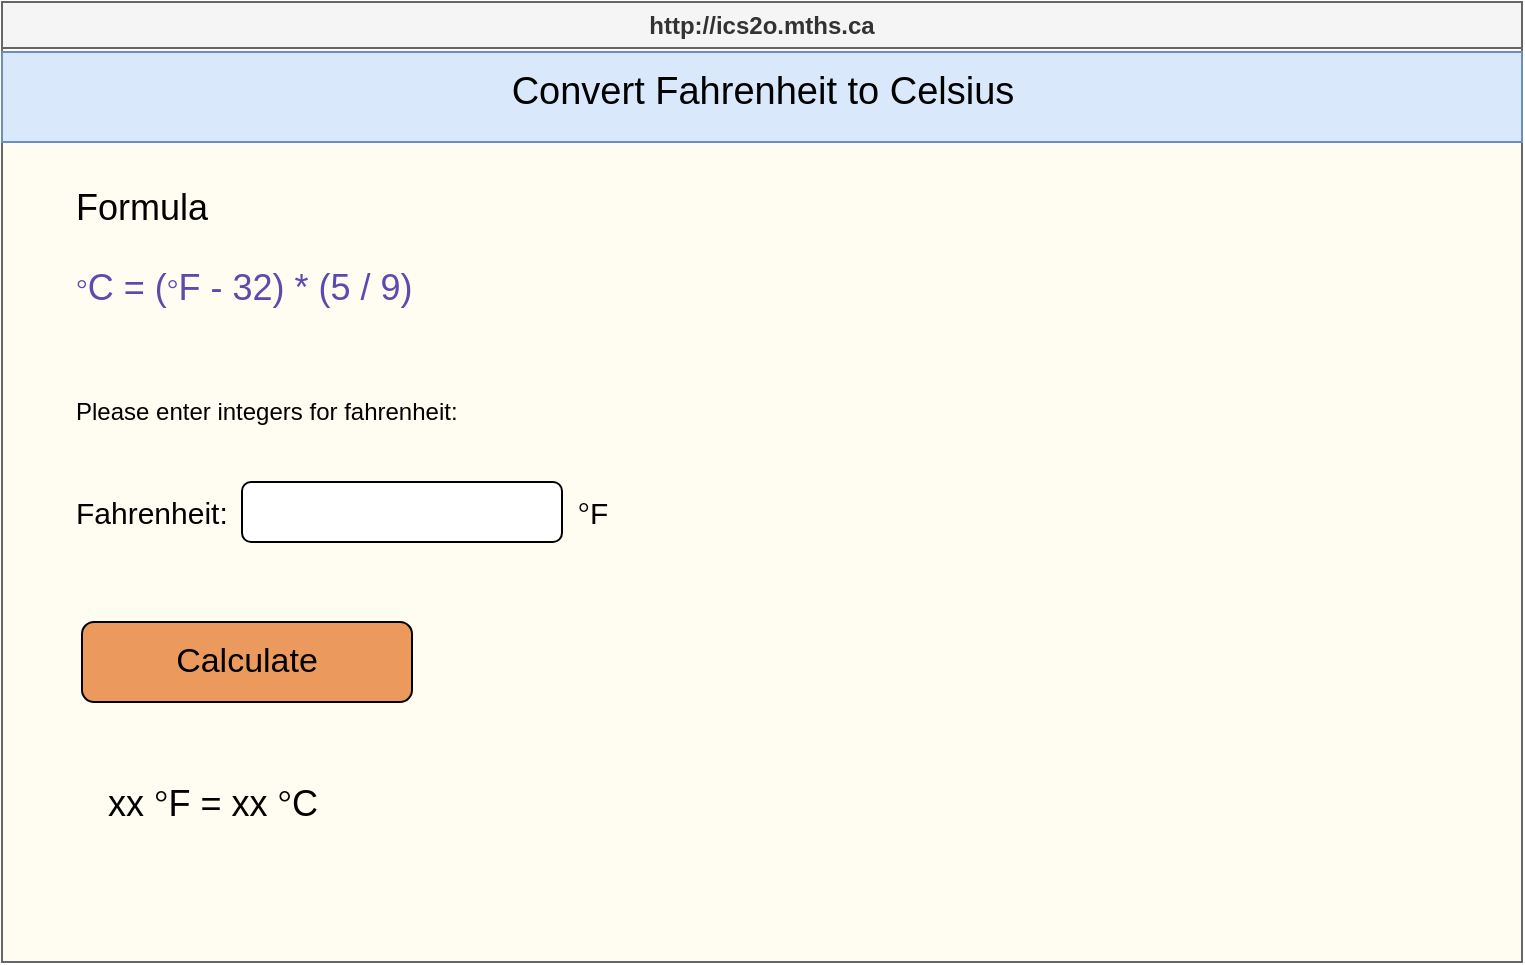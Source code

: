 <mxfile>
    <diagram id="HIP3nbAZw_EuaXWnEj3U" name="Page-1">
        <mxGraphModel dx="1002" dy="525" grid="1" gridSize="10" guides="1" tooltips="1" connect="1" arrows="1" fold="1" page="1" pageScale="1" pageWidth="850" pageHeight="1100" math="0" shadow="0">
            <root>
                <mxCell id="0"/>
                <mxCell id="1" parent="0"/>
                <mxCell id="7" value="http://ics2o.mths.ca" style="swimlane;whiteSpace=wrap;html=1;verticalAlign=middle;fillColor=#f5f5f5;strokeColor=#666666;swimlaneFillColor=#FFFDF2;fontColor=#333333;" parent="1" vertex="1">
                    <mxGeometry x="40" y="40" width="760" height="480" as="geometry"/>
                </mxCell>
                <mxCell id="22" value="" style="rounded=0;whiteSpace=wrap;html=1;fillColor=#dae8fc;strokeColor=#6c8ebf;" vertex="1" parent="7">
                    <mxGeometry y="25" width="760" height="45" as="geometry"/>
                </mxCell>
                <mxCell id="8" value="&lt;font style=&quot;font-size: 19px;&quot;&gt;Convert Fahrenheit to Celsius&lt;/font&gt;" style="text;html=1;align=center;verticalAlign=middle;resizable=0;points=[];autosize=1;strokeColor=none;fillColor=none;" vertex="1" parent="7">
                    <mxGeometry x="245" y="25" width="270" height="40" as="geometry"/>
                </mxCell>
                <mxCell id="11" value="&lt;font style=&quot;font-size: 18px; color: light-dark(rgb(92, 75, 175), rgb(237, 237, 237));&quot;&gt;&lt;span id=&quot;docs-internal-guid-fd4da282-7fff-7761-0c1d-2256c47554c5&quot;&gt;&lt;span style=&quot;font-size: 11pt; font-family: &amp;quot;Helvetica Neue&amp;quot;, sans-serif; background-color: transparent; font-variant-numeric: normal; font-variant-east-asian: normal; font-variant-alternates: normal; font-variant-position: normal; font-variant-emoji: normal; vertical-align: baseline; white-space: pre-wrap;&quot;&gt;°&lt;/span&gt;&lt;/span&gt;C = (&lt;span id=&quot;docs-internal-guid-fd4da282-7fff-7761-0c1d-2256c47554c5&quot;&gt;&lt;span style=&quot;font-size: 11pt; font-family: &amp;quot;Helvetica Neue&amp;quot;, sans-serif; background-color: transparent; font-variant-numeric: normal; font-variant-east-asian: normal; font-variant-alternates: normal; font-variant-position: normal; font-variant-emoji: normal; vertical-align: baseline; white-space: pre-wrap;&quot;&gt;°&lt;/span&gt;&lt;/span&gt;F - 32) * (5 / 9)&lt;/font&gt;" style="text;html=1;align=left;verticalAlign=middle;resizable=0;points=[];autosize=1;strokeColor=none;fillColor=none;" vertex="1" parent="7">
                    <mxGeometry x="35" y="123" width="190" height="40" as="geometry"/>
                </mxCell>
                <mxCell id="13" value="Please enter integers for fahrenheit:" style="text;html=1;align=left;verticalAlign=middle;resizable=0;points=[];autosize=1;strokeColor=none;fillColor=none;" vertex="1" parent="7">
                    <mxGeometry x="35" y="190" width="210" height="30" as="geometry"/>
                </mxCell>
                <mxCell id="15" value="&lt;font style=&quot;font-size: 15px;&quot;&gt;Fahrenheit:&amp;nbsp; &amp;nbsp; &amp;nbsp; &amp;nbsp; &amp;nbsp; &amp;nbsp; &amp;nbsp; &amp;nbsp; &amp;nbsp; &amp;nbsp; &amp;nbsp; &amp;nbsp; &amp;nbsp; &amp;nbsp; &amp;nbsp; &amp;nbsp; &amp;nbsp; &amp;nbsp; &amp;nbsp; &amp;nbsp; &amp;nbsp;&amp;nbsp;&lt;span style=&quot;color: rgb(0, 0, 0); font-family: &amp;quot;Helvetica Neue&amp;quot;, sans-serif; white-space: pre-wrap;&quot;&gt;°&lt;/span&gt;F&lt;/font&gt;" style="text;html=1;align=left;verticalAlign=middle;resizable=0;points=[];autosize=1;strokeColor=none;fillColor=none;" vertex="1" parent="7">
                    <mxGeometry x="35" y="240" width="290" height="30" as="geometry"/>
                </mxCell>
                <mxCell id="18" value="" style="rounded=1;whiteSpace=wrap;html=1;" vertex="1" parent="7">
                    <mxGeometry x="120" y="240" width="160" height="30" as="geometry"/>
                </mxCell>
                <mxCell id="19" value="&lt;font style=&quot;font-size: 18px;&quot;&gt;xx&amp;nbsp;&lt;span style=&quot;color: rgb(0, 0, 0); font-family: &amp;quot;Helvetica Neue&amp;quot;, sans-serif; text-align: left; white-space: pre-wrap;&quot;&gt;°&lt;/span&gt;F = xx&amp;nbsp;&lt;span style=&quot;color: rgb(0, 0, 0); font-family: &amp;quot;Helvetica Neue&amp;quot;, sans-serif; text-align: left; white-space: pre-wrap;&quot;&gt;°&lt;/span&gt;C&lt;/font&gt;" style="text;html=1;align=center;verticalAlign=middle;resizable=0;points=[];autosize=1;strokeColor=none;fillColor=none;" vertex="1" parent="7">
                    <mxGeometry x="40" y="380" width="130" height="40" as="geometry"/>
                </mxCell>
                <mxCell id="20" value="&lt;font style=&quot;font-size: 17px;&quot;&gt;Calculate&lt;/font&gt;" style="rounded=1;whiteSpace=wrap;html=1;fillColor=#EB995C;" vertex="1" parent="7">
                    <mxGeometry x="40" y="310" width="165" height="40" as="geometry"/>
                </mxCell>
                <mxCell id="9" value="&lt;font style=&quot;font-size: 18px;&quot;&gt;Formula&lt;/font&gt;" style="text;html=1;align=left;verticalAlign=middle;resizable=0;points=[];autosize=1;strokeColor=none;fillColor=none;" vertex="1" parent="1">
                    <mxGeometry x="75" y="123" width="90" height="40" as="geometry"/>
                </mxCell>
            </root>
        </mxGraphModel>
    </diagram>
</mxfile>